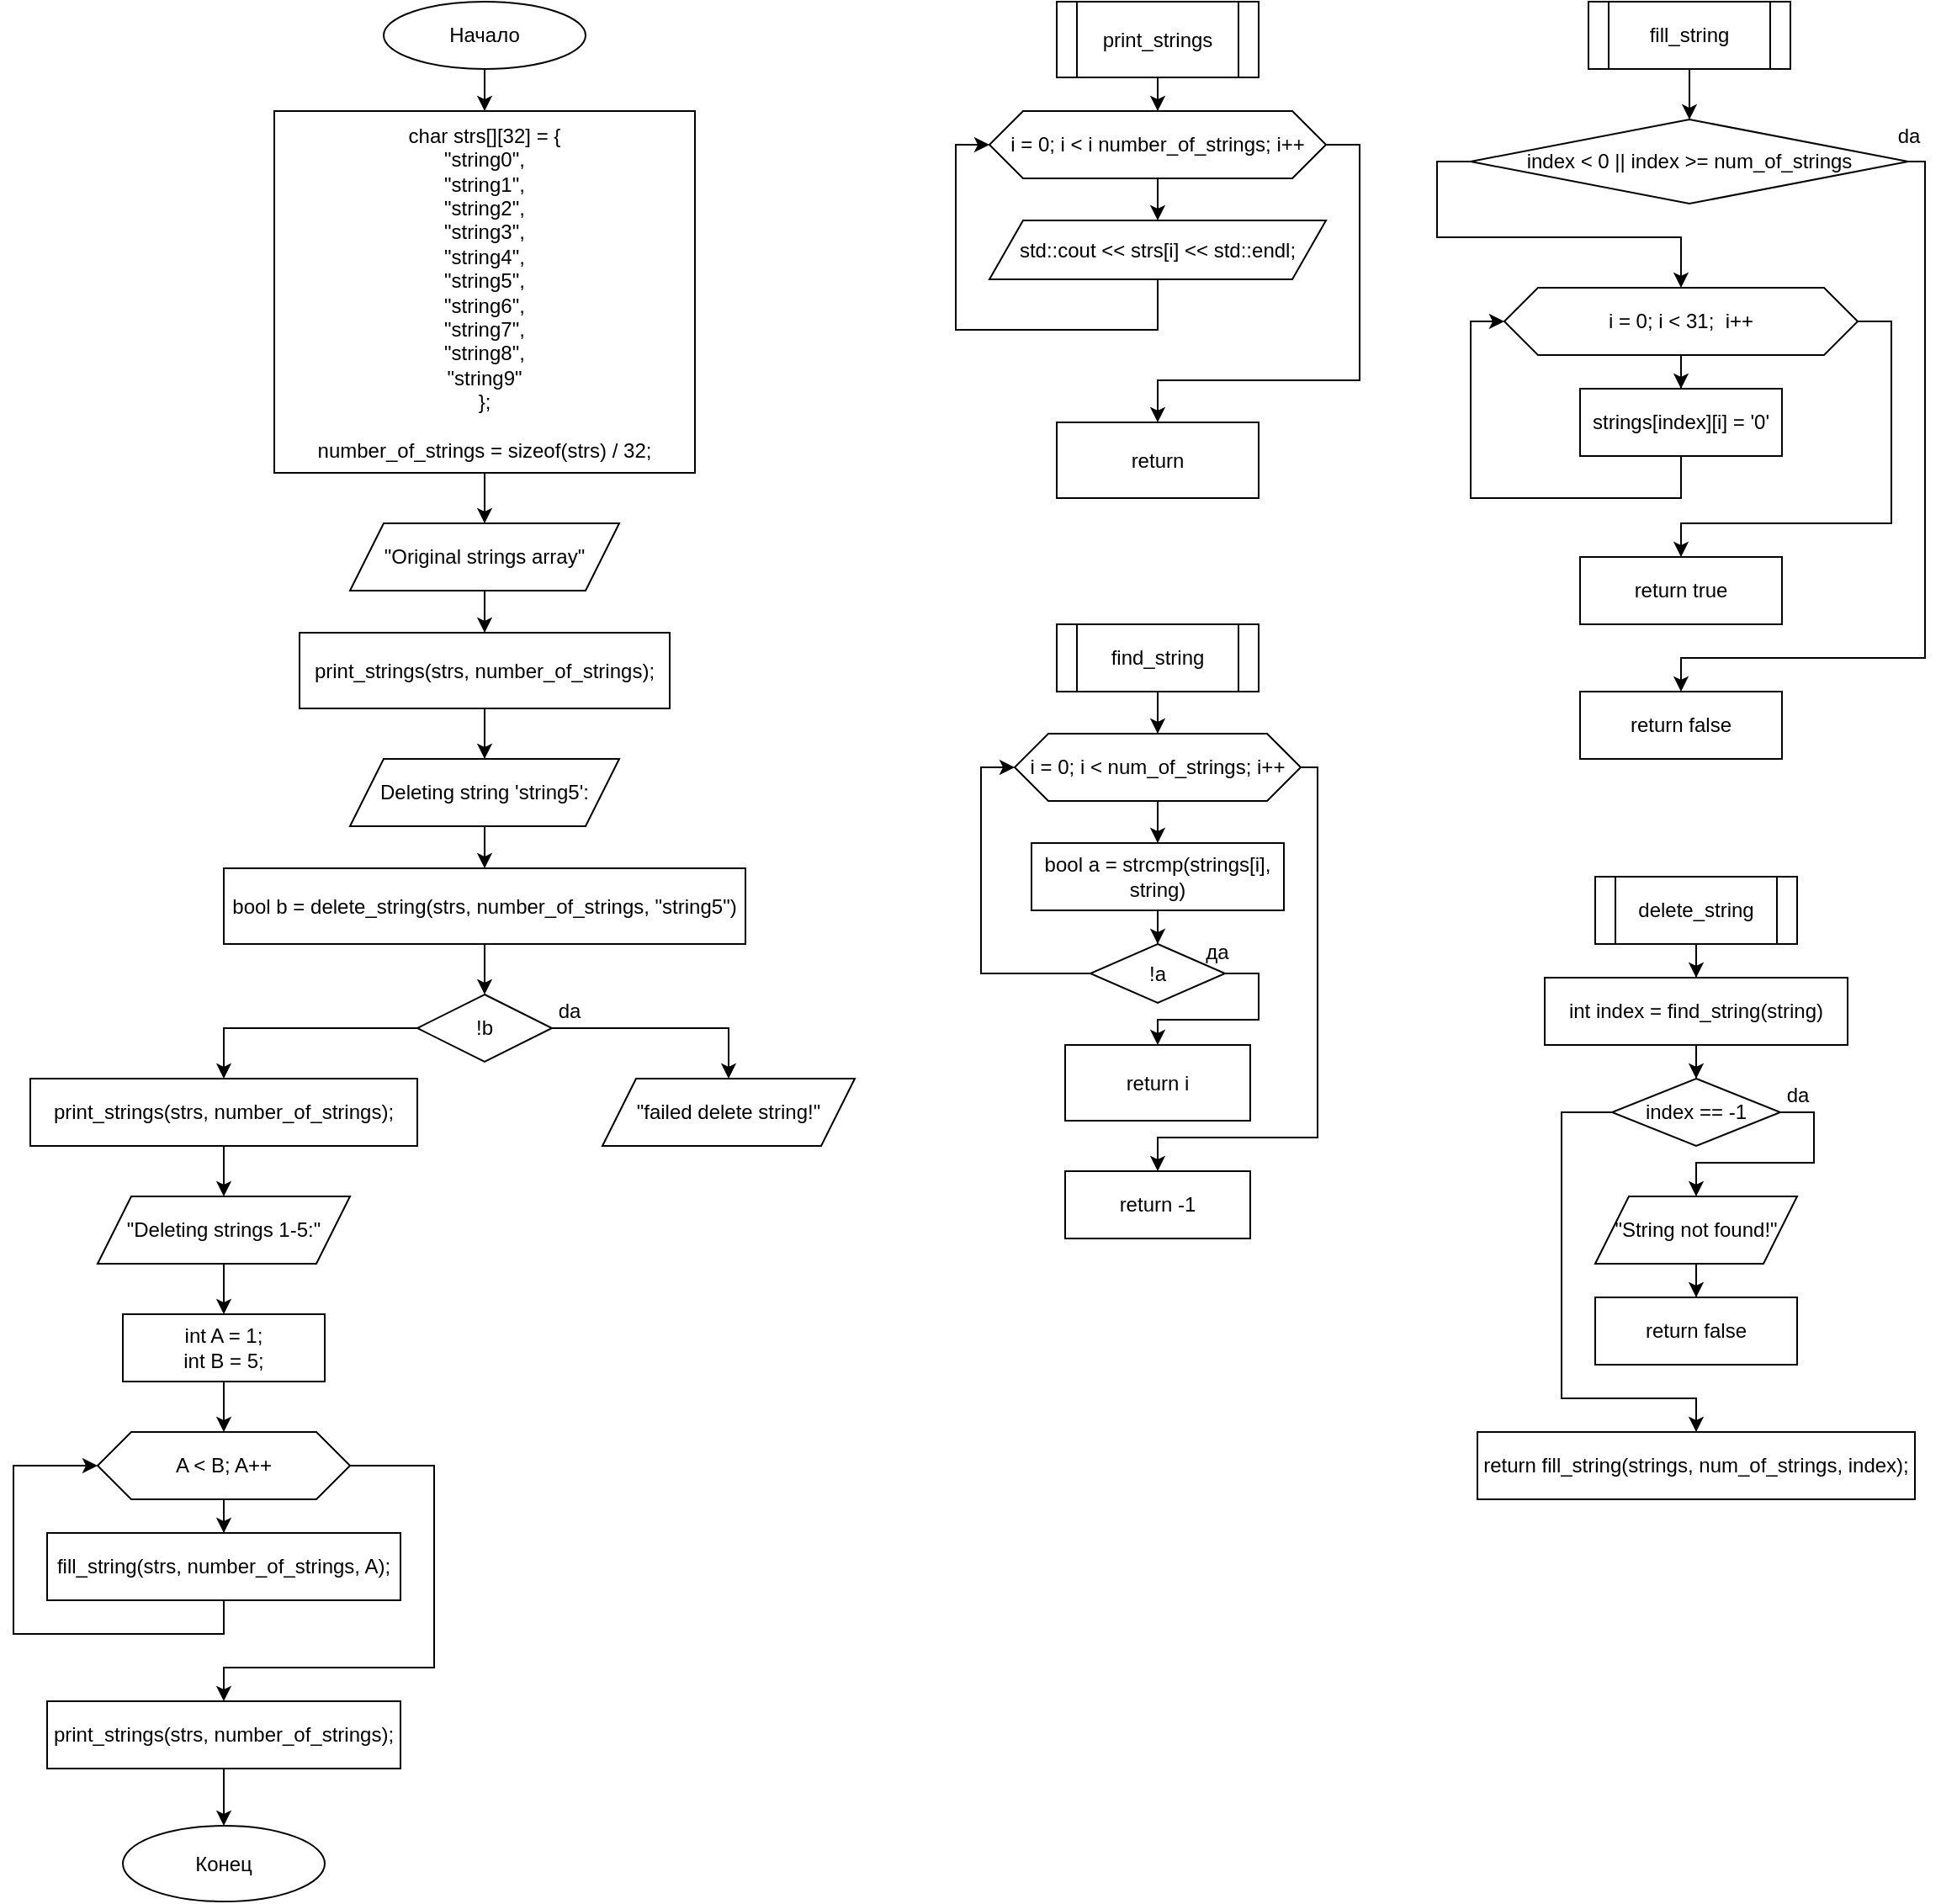 <mxfile version="16.2.2" type="device"><diagram id="C5RBs43oDa-KdzZeNtuy" name="Page-1"><mxGraphModel dx="3015" dy="1134" grid="1" gridSize="10" guides="1" tooltips="1" connect="1" arrows="1" fold="1" page="1" pageScale="1" pageWidth="827" pageHeight="1169" math="0" shadow="0"><root><mxCell id="WIyWlLk6GJQsqaUBKTNV-0"/><mxCell id="WIyWlLk6GJQsqaUBKTNV-1" parent="WIyWlLk6GJQsqaUBKTNV-0"/><mxCell id="HOSE-82aId04n0g5EUPz-2" value="" style="edgeStyle=orthogonalEdgeStyle;rounded=0;orthogonalLoop=1;jettySize=auto;html=1;" edge="1" parent="WIyWlLk6GJQsqaUBKTNV-1" source="HOSE-82aId04n0g5EUPz-0" target="HOSE-82aId04n0g5EUPz-1"><mxGeometry relative="1" as="geometry"/></mxCell><mxCell id="HOSE-82aId04n0g5EUPz-0" value="fill_string" style="shape=process;whiteSpace=wrap;html=1;backgroundOutline=1;" vertex="1" parent="WIyWlLk6GJQsqaUBKTNV-1"><mxGeometry x="835.99" y="40" width="120" height="40" as="geometry"/></mxCell><mxCell id="HOSE-82aId04n0g5EUPz-8" value="" style="edgeStyle=orthogonalEdgeStyle;rounded=0;orthogonalLoop=1;jettySize=auto;html=1;exitX=1;exitY=0.5;exitDx=0;exitDy=0;entryX=0.5;entryY=0;entryDx=0;entryDy=0;" edge="1" parent="WIyWlLk6GJQsqaUBKTNV-1" source="HOSE-82aId04n0g5EUPz-1" target="HOSE-82aId04n0g5EUPz-7"><mxGeometry relative="1" as="geometry"><mxPoint x="1035.99" y="500" as="targetPoint"/><Array as="points"><mxPoint x="1035.99" y="135"/><mxPoint x="1035.99" y="430"/><mxPoint x="890.99" y="430"/></Array></mxGeometry></mxCell><mxCell id="HOSE-82aId04n0g5EUPz-10" value="" style="edgeStyle=orthogonalEdgeStyle;rounded=0;orthogonalLoop=1;jettySize=auto;html=1;exitX=0;exitY=0.5;exitDx=0;exitDy=0;entryX=0.5;entryY=0;entryDx=0;entryDy=0;" edge="1" parent="WIyWlLk6GJQsqaUBKTNV-1" source="HOSE-82aId04n0g5EUPz-1" target="HOSE-82aId04n0g5EUPz-11"><mxGeometry relative="1" as="geometry"><mxPoint x="896.024" y="230.007" as="targetPoint"/><Array as="points"><mxPoint x="745.99" y="135"/><mxPoint x="745.99" y="180"/><mxPoint x="890.99" y="180"/></Array></mxGeometry></mxCell><mxCell id="HOSE-82aId04n0g5EUPz-1" value="index &amp;lt; 0 || index &amp;gt;= num_of_strings" style="rhombus;whiteSpace=wrap;html=1;" vertex="1" parent="WIyWlLk6GJQsqaUBKTNV-1"><mxGeometry x="765.99" y="110" width="260" height="50" as="geometry"/></mxCell><mxCell id="HOSE-82aId04n0g5EUPz-7" value="return false" style="rounded=0;whiteSpace=wrap;html=1;" vertex="1" parent="WIyWlLk6GJQsqaUBKTNV-1"><mxGeometry x="830.99" y="450" width="120" height="40" as="geometry"/></mxCell><mxCell id="HOSE-82aId04n0g5EUPz-13" value="" style="edgeStyle=orthogonalEdgeStyle;rounded=0;orthogonalLoop=1;jettySize=auto;html=1;" edge="1" parent="WIyWlLk6GJQsqaUBKTNV-1" source="HOSE-82aId04n0g5EUPz-11" target="HOSE-82aId04n0g5EUPz-12"><mxGeometry relative="1" as="geometry"/></mxCell><mxCell id="HOSE-82aId04n0g5EUPz-11" value="i = 0; i &amp;lt; 31;&amp;nbsp; i++" style="shape=hexagon;perimeter=hexagonPerimeter2;whiteSpace=wrap;html=1;fixedSize=1;" vertex="1" parent="WIyWlLk6GJQsqaUBKTNV-1"><mxGeometry x="785.99" y="210" width="210" height="40" as="geometry"/></mxCell><mxCell id="HOSE-82aId04n0g5EUPz-15" value="" style="edgeStyle=orthogonalEdgeStyle;rounded=0;orthogonalLoop=1;jettySize=auto;html=1;exitX=1;exitY=0.5;exitDx=0;exitDy=0;" edge="1" parent="WIyWlLk6GJQsqaUBKTNV-1" source="HOSE-82aId04n0g5EUPz-11" target="HOSE-82aId04n0g5EUPz-14"><mxGeometry relative="1" as="geometry"><Array as="points"><mxPoint x="1015.99" y="230"/><mxPoint x="1015.99" y="350"/><mxPoint x="890.99" y="350"/></Array></mxGeometry></mxCell><mxCell id="HOSE-82aId04n0g5EUPz-52" style="edgeStyle=orthogonalEdgeStyle;rounded=0;orthogonalLoop=1;jettySize=auto;html=1;entryX=0;entryY=0.5;entryDx=0;entryDy=0;" edge="1" parent="WIyWlLk6GJQsqaUBKTNV-1" source="HOSE-82aId04n0g5EUPz-12" target="HOSE-82aId04n0g5EUPz-11"><mxGeometry relative="1" as="geometry"><Array as="points"><mxPoint x="890.99" y="335"/><mxPoint x="765.99" y="335"/><mxPoint x="765.99" y="230"/></Array></mxGeometry></mxCell><mxCell id="HOSE-82aId04n0g5EUPz-12" value="strings[index][i] = '0'" style="whiteSpace=wrap;html=1;" vertex="1" parent="WIyWlLk6GJQsqaUBKTNV-1"><mxGeometry x="830.99" y="270" width="120" height="40" as="geometry"/></mxCell><mxCell id="HOSE-82aId04n0g5EUPz-14" value="return true" style="rounded=0;whiteSpace=wrap;html=1;" vertex="1" parent="WIyWlLk6GJQsqaUBKTNV-1"><mxGeometry x="830.99" y="370" width="120" height="40" as="geometry"/></mxCell><mxCell id="HOSE-82aId04n0g5EUPz-16" value="da" style="text;html=1;align=center;verticalAlign=middle;resizable=0;points=[];autosize=1;strokeColor=none;fillColor=none;" vertex="1" parent="WIyWlLk6GJQsqaUBKTNV-1"><mxGeometry x="1010.99" y="110" width="30" height="20" as="geometry"/></mxCell><mxCell id="HOSE-82aId04n0g5EUPz-30" value="" style="edgeStyle=orthogonalEdgeStyle;rounded=0;orthogonalLoop=1;jettySize=auto;html=1;" edge="1" parent="WIyWlLk6GJQsqaUBKTNV-1" source="HOSE-82aId04n0g5EUPz-17" target="HOSE-82aId04n0g5EUPz-29"><mxGeometry relative="1" as="geometry"/></mxCell><mxCell id="HOSE-82aId04n0g5EUPz-17" value="delete_string" style="shape=process;whiteSpace=wrap;html=1;backgroundOutline=1;" vertex="1" parent="WIyWlLk6GJQsqaUBKTNV-1"><mxGeometry x="840" y="560" width="120" height="40" as="geometry"/></mxCell><mxCell id="HOSE-82aId04n0g5EUPz-21" value="" style="edgeStyle=orthogonalEdgeStyle;rounded=0;orthogonalLoop=1;jettySize=auto;html=1;entryX=0.5;entryY=0;entryDx=0;entryDy=0;" edge="1" parent="WIyWlLk6GJQsqaUBKTNV-1" source="HOSE-82aId04n0g5EUPz-19" target="HOSE-82aId04n0g5EUPz-22"><mxGeometry relative="1" as="geometry"><mxPoint x="579" y="490" as="targetPoint"/></mxGeometry></mxCell><mxCell id="HOSE-82aId04n0g5EUPz-19" value="find_string" style="shape=process;whiteSpace=wrap;html=1;backgroundOutline=1;" vertex="1" parent="WIyWlLk6GJQsqaUBKTNV-1"><mxGeometry x="520" y="410" width="120" height="40" as="geometry"/></mxCell><mxCell id="HOSE-82aId04n0g5EUPz-24" value="" style="edgeStyle=orthogonalEdgeStyle;rounded=0;orthogonalLoop=1;jettySize=auto;html=1;" edge="1" parent="WIyWlLk6GJQsqaUBKTNV-1" source="HOSE-82aId04n0g5EUPz-22" target="HOSE-82aId04n0g5EUPz-23"><mxGeometry relative="1" as="geometry"/></mxCell><mxCell id="HOSE-82aId04n0g5EUPz-28" value="" style="edgeStyle=orthogonalEdgeStyle;rounded=0;orthogonalLoop=1;jettySize=auto;html=1;entryX=0.5;entryY=0;entryDx=0;entryDy=0;" edge="1" parent="WIyWlLk6GJQsqaUBKTNV-1" source="HOSE-82aId04n0g5EUPz-22" target="HOSE-82aId04n0g5EUPz-27"><mxGeometry relative="1" as="geometry"><Array as="points"><mxPoint x="675" y="495"/><mxPoint x="675" y="715"/><mxPoint x="580" y="715"/></Array></mxGeometry></mxCell><mxCell id="HOSE-82aId04n0g5EUPz-22" value="i = 0; i &amp;lt; num_of_strings; i++" style="shape=hexagon;perimeter=hexagonPerimeter2;whiteSpace=wrap;html=1;fixedSize=1;" vertex="1" parent="WIyWlLk6GJQsqaUBKTNV-1"><mxGeometry x="495" y="475" width="170" height="40" as="geometry"/></mxCell><mxCell id="HOSE-82aId04n0g5EUPz-26" value="" style="edgeStyle=orthogonalEdgeStyle;rounded=0;orthogonalLoop=1;jettySize=auto;html=1;entryX=0.5;entryY=0;entryDx=0;entryDy=0;" edge="1" parent="WIyWlLk6GJQsqaUBKTNV-1" source="HOSE-82aId04n0g5EUPz-23" target="HOSE-82aId04n0g5EUPz-48"><mxGeometry relative="1" as="geometry"><mxPoint x="580" y="605" as="targetPoint"/></mxGeometry></mxCell><mxCell id="HOSE-82aId04n0g5EUPz-23" value="bool a = strcmp(strings[i], string)" style="whiteSpace=wrap;html=1;" vertex="1" parent="WIyWlLk6GJQsqaUBKTNV-1"><mxGeometry x="505" y="540" width="150" height="40" as="geometry"/></mxCell><mxCell id="HOSE-82aId04n0g5EUPz-25" value="return i" style="whiteSpace=wrap;html=1;" vertex="1" parent="WIyWlLk6GJQsqaUBKTNV-1"><mxGeometry x="525" y="660" width="110" height="45" as="geometry"/></mxCell><mxCell id="HOSE-82aId04n0g5EUPz-27" value="return -1" style="whiteSpace=wrap;html=1;" vertex="1" parent="WIyWlLk6GJQsqaUBKTNV-1"><mxGeometry x="525" y="735" width="110" height="40" as="geometry"/></mxCell><mxCell id="HOSE-82aId04n0g5EUPz-32" value="" style="edgeStyle=orthogonalEdgeStyle;rounded=0;orthogonalLoop=1;jettySize=auto;html=1;" edge="1" parent="WIyWlLk6GJQsqaUBKTNV-1" source="HOSE-82aId04n0g5EUPz-29" target="HOSE-82aId04n0g5EUPz-31"><mxGeometry relative="1" as="geometry"/></mxCell><mxCell id="HOSE-82aId04n0g5EUPz-29" value="int index = find_string(string)" style="whiteSpace=wrap;html=1;" vertex="1" parent="WIyWlLk6GJQsqaUBKTNV-1"><mxGeometry x="810" y="620" width="180" height="40" as="geometry"/></mxCell><mxCell id="HOSE-82aId04n0g5EUPz-34" style="edgeStyle=orthogonalEdgeStyle;rounded=0;orthogonalLoop=1;jettySize=auto;html=1;entryX=0.5;entryY=0;entryDx=0;entryDy=0;exitX=1;exitY=0.5;exitDx=0;exitDy=0;" edge="1" parent="WIyWlLk6GJQsqaUBKTNV-1" source="HOSE-82aId04n0g5EUPz-31" target="HOSE-82aId04n0g5EUPz-33"><mxGeometry relative="1" as="geometry"><Array as="points"><mxPoint x="970" y="700"/><mxPoint x="970" y="730"/><mxPoint x="900" y="730"/></Array></mxGeometry></mxCell><mxCell id="HOSE-82aId04n0g5EUPz-40" value="" style="edgeStyle=orthogonalEdgeStyle;rounded=0;orthogonalLoop=1;jettySize=auto;html=1;entryX=0.5;entryY=0;entryDx=0;entryDy=0;" edge="1" parent="WIyWlLk6GJQsqaUBKTNV-1" source="HOSE-82aId04n0g5EUPz-31" target="HOSE-82aId04n0g5EUPz-39"><mxGeometry relative="1" as="geometry"><Array as="points"><mxPoint x="820" y="700"/><mxPoint x="820" y="870"/><mxPoint x="900" y="870"/></Array></mxGeometry></mxCell><mxCell id="HOSE-82aId04n0g5EUPz-31" value="index == -1" style="rhombus;whiteSpace=wrap;html=1;" vertex="1" parent="WIyWlLk6GJQsqaUBKTNV-1"><mxGeometry x="850" y="680" width="100" height="40" as="geometry"/></mxCell><mxCell id="HOSE-82aId04n0g5EUPz-36" value="" style="edgeStyle=orthogonalEdgeStyle;rounded=0;orthogonalLoop=1;jettySize=auto;html=1;" edge="1" parent="WIyWlLk6GJQsqaUBKTNV-1" source="HOSE-82aId04n0g5EUPz-33" target="HOSE-82aId04n0g5EUPz-35"><mxGeometry relative="1" as="geometry"/></mxCell><mxCell id="HOSE-82aId04n0g5EUPz-33" value="&quot;String not found!&quot;" style="shape=parallelogram;perimeter=parallelogramPerimeter;whiteSpace=wrap;html=1;fixedSize=1;" vertex="1" parent="WIyWlLk6GJQsqaUBKTNV-1"><mxGeometry x="840" y="750" width="120" height="40" as="geometry"/></mxCell><mxCell id="HOSE-82aId04n0g5EUPz-35" value="return false" style="whiteSpace=wrap;html=1;" vertex="1" parent="WIyWlLk6GJQsqaUBKTNV-1"><mxGeometry x="840" y="810" width="120" height="40" as="geometry"/></mxCell><mxCell id="HOSE-82aId04n0g5EUPz-38" value="da" style="text;html=1;align=center;verticalAlign=middle;resizable=0;points=[];autosize=1;strokeColor=none;fillColor=none;" vertex="1" parent="WIyWlLk6GJQsqaUBKTNV-1"><mxGeometry x="945" y="680" width="30" height="20" as="geometry"/></mxCell><mxCell id="HOSE-82aId04n0g5EUPz-39" value="return&amp;nbsp;fill_string(strings, num_of_strings, index);" style="whiteSpace=wrap;html=1;" vertex="1" parent="WIyWlLk6GJQsqaUBKTNV-1"><mxGeometry x="770" y="890" width="260" height="40" as="geometry"/></mxCell><mxCell id="HOSE-82aId04n0g5EUPz-44" style="edgeStyle=orthogonalEdgeStyle;rounded=0;orthogonalLoop=1;jettySize=auto;html=1;entryX=0.5;entryY=0;entryDx=0;entryDy=0;" edge="1" parent="WIyWlLk6GJQsqaUBKTNV-1" source="HOSE-82aId04n0g5EUPz-43" target="HOSE-82aId04n0g5EUPz-45"><mxGeometry relative="1" as="geometry"><mxPoint x="580" y="115" as="targetPoint"/></mxGeometry></mxCell><mxCell id="HOSE-82aId04n0g5EUPz-43" value="print_strings" style="shape=process;whiteSpace=wrap;html=1;backgroundOutline=1;" vertex="1" parent="WIyWlLk6GJQsqaUBKTNV-1"><mxGeometry x="520" y="40" width="120" height="45" as="geometry"/></mxCell><mxCell id="HOSE-82aId04n0g5EUPz-47" value="" style="edgeStyle=orthogonalEdgeStyle;rounded=0;orthogonalLoop=1;jettySize=auto;html=1;" edge="1" parent="WIyWlLk6GJQsqaUBKTNV-1" source="HOSE-82aId04n0g5EUPz-45" target="HOSE-82aId04n0g5EUPz-46"><mxGeometry relative="1" as="geometry"/></mxCell><mxCell id="HOSE-82aId04n0g5EUPz-54" style="edgeStyle=orthogonalEdgeStyle;rounded=0;orthogonalLoop=1;jettySize=auto;html=1;exitX=1;exitY=0.5;exitDx=0;exitDy=0;entryX=0.5;entryY=0;entryDx=0;entryDy=0;" edge="1" parent="WIyWlLk6GJQsqaUBKTNV-1" source="HOSE-82aId04n0g5EUPz-45" target="HOSE-82aId04n0g5EUPz-55"><mxGeometry relative="1" as="geometry"><mxPoint x="640" y="275" as="targetPoint"/><Array as="points"><mxPoint x="700" y="125"/><mxPoint x="700" y="265"/><mxPoint x="580" y="265"/></Array></mxGeometry></mxCell><mxCell id="HOSE-82aId04n0g5EUPz-45" value="i = 0; i &amp;lt;&amp;nbsp;i number_of_strings; i++" style="shape=hexagon;perimeter=hexagonPerimeter2;whiteSpace=wrap;html=1;fixedSize=1;" vertex="1" parent="WIyWlLk6GJQsqaUBKTNV-1"><mxGeometry x="480" y="105" width="200" height="40" as="geometry"/></mxCell><mxCell id="HOSE-82aId04n0g5EUPz-53" style="edgeStyle=orthogonalEdgeStyle;rounded=0;orthogonalLoop=1;jettySize=auto;html=1;entryX=0;entryY=0.5;entryDx=0;entryDy=0;" edge="1" parent="WIyWlLk6GJQsqaUBKTNV-1" source="HOSE-82aId04n0g5EUPz-46" target="HOSE-82aId04n0g5EUPz-45"><mxGeometry relative="1" as="geometry"><Array as="points"><mxPoint x="580" y="235"/><mxPoint x="460" y="235"/><mxPoint x="460" y="125"/></Array></mxGeometry></mxCell><mxCell id="HOSE-82aId04n0g5EUPz-46" value="std::cout &amp;lt;&amp;lt; strs[i] &amp;lt;&amp;lt; std::endl;" style="shape=parallelogram;perimeter=parallelogramPerimeter;whiteSpace=wrap;html=1;fixedSize=1;" vertex="1" parent="WIyWlLk6GJQsqaUBKTNV-1"><mxGeometry x="480" y="170" width="200" height="35" as="geometry"/></mxCell><mxCell id="HOSE-82aId04n0g5EUPz-49" style="edgeStyle=orthogonalEdgeStyle;rounded=0;orthogonalLoop=1;jettySize=auto;html=1;entryX=0.5;entryY=0;entryDx=0;entryDy=0;exitX=1;exitY=0.5;exitDx=0;exitDy=0;" edge="1" parent="WIyWlLk6GJQsqaUBKTNV-1" source="HOSE-82aId04n0g5EUPz-48" target="HOSE-82aId04n0g5EUPz-25"><mxGeometry relative="1" as="geometry"><Array as="points"><mxPoint x="640" y="617"/><mxPoint x="640" y="645"/><mxPoint x="580" y="645"/></Array></mxGeometry></mxCell><mxCell id="HOSE-82aId04n0g5EUPz-51" style="edgeStyle=orthogonalEdgeStyle;rounded=0;orthogonalLoop=1;jettySize=auto;html=1;entryX=0;entryY=0.5;entryDx=0;entryDy=0;" edge="1" parent="WIyWlLk6GJQsqaUBKTNV-1" source="HOSE-82aId04n0g5EUPz-48" target="HOSE-82aId04n0g5EUPz-22"><mxGeometry relative="1" as="geometry"><Array as="points"><mxPoint x="475" y="617"/><mxPoint x="475" y="495"/></Array></mxGeometry></mxCell><mxCell id="HOSE-82aId04n0g5EUPz-48" value="!a" style="rhombus;whiteSpace=wrap;html=1;" vertex="1" parent="WIyWlLk6GJQsqaUBKTNV-1"><mxGeometry x="540" y="600" width="80" height="35" as="geometry"/></mxCell><mxCell id="HOSE-82aId04n0g5EUPz-50" value="да" style="text;html=1;align=center;verticalAlign=middle;resizable=0;points=[];autosize=1;strokeColor=none;fillColor=none;" vertex="1" parent="WIyWlLk6GJQsqaUBKTNV-1"><mxGeometry x="600" y="595" width="30" height="20" as="geometry"/></mxCell><mxCell id="HOSE-82aId04n0g5EUPz-55" value="return" style="rounded=0;whiteSpace=wrap;html=1;" vertex="1" parent="WIyWlLk6GJQsqaUBKTNV-1"><mxGeometry x="520" y="290" width="120" height="45" as="geometry"/></mxCell><mxCell id="HOSE-82aId04n0g5EUPz-60" value="" style="edgeStyle=orthogonalEdgeStyle;rounded=0;orthogonalLoop=1;jettySize=auto;html=1;" edge="1" parent="WIyWlLk6GJQsqaUBKTNV-1" source="HOSE-82aId04n0g5EUPz-56" target="HOSE-82aId04n0g5EUPz-59"><mxGeometry relative="1" as="geometry"/></mxCell><mxCell id="HOSE-82aId04n0g5EUPz-56" value="Начало" style="ellipse;whiteSpace=wrap;html=1;" vertex="1" parent="WIyWlLk6GJQsqaUBKTNV-1"><mxGeometry x="120" y="40" width="120" height="40" as="geometry"/></mxCell><mxCell id="HOSE-82aId04n0g5EUPz-57" value="Конец" style="ellipse;whiteSpace=wrap;html=1;" vertex="1" parent="WIyWlLk6GJQsqaUBKTNV-1"><mxGeometry x="-35" y="1124" width="120" height="45" as="geometry"/></mxCell><mxCell id="HOSE-82aId04n0g5EUPz-62" style="edgeStyle=orthogonalEdgeStyle;rounded=0;orthogonalLoop=1;jettySize=auto;html=1;entryX=0.5;entryY=0;entryDx=0;entryDy=0;" edge="1" parent="WIyWlLk6GJQsqaUBKTNV-1" source="HOSE-82aId04n0g5EUPz-59" target="HOSE-82aId04n0g5EUPz-61"><mxGeometry relative="1" as="geometry"/></mxCell><mxCell id="HOSE-82aId04n0g5EUPz-59" value="&lt;div&gt;&lt;span&gt;&#9;&lt;/span&gt;char strs[][32] = {&lt;/div&gt;&lt;div&gt;&lt;span&gt;&#9;&#9;&lt;/span&gt;&quot;string0&quot;,&lt;/div&gt;&lt;div&gt;&lt;span&gt;&#9;&#9;&lt;/span&gt;&quot;string1&quot;,&lt;/div&gt;&lt;div&gt;&lt;span&gt;&#9;&#9;&lt;/span&gt;&quot;string2&quot;,&lt;/div&gt;&lt;div&gt;&lt;span&gt;&#9;&#9;&lt;/span&gt;&quot;string3&quot;,&lt;/div&gt;&lt;div&gt;&lt;span&gt;&#9;&#9;&lt;/span&gt;&quot;string4&quot;,&lt;/div&gt;&lt;div&gt;&lt;span&gt;&#9;&#9;&lt;/span&gt;&quot;string5&quot;,&lt;/div&gt;&lt;div&gt;&lt;span&gt;&#9;&#9;&lt;/span&gt;&quot;string6&quot;,&lt;/div&gt;&lt;div&gt;&lt;span&gt;&#9;&#9;&lt;/span&gt;&quot;string7&quot;,&lt;/div&gt;&lt;div&gt;&lt;span&gt;&#9;&#9;&lt;/span&gt;&quot;string8&quot;,&lt;/div&gt;&lt;div&gt;&lt;span&gt;&#9;&#9;&lt;/span&gt;&quot;string9&quot;&lt;/div&gt;&lt;div&gt;&lt;span&gt;&#9;&lt;/span&gt;};&lt;/div&gt;&lt;div&gt;&lt;br&gt;&lt;/div&gt;&lt;div&gt;number_of_strings&amp;nbsp;= sizeof(strs) / 32;&lt;br&gt;&lt;/div&gt;" style="whiteSpace=wrap;html=1;" vertex="1" parent="WIyWlLk6GJQsqaUBKTNV-1"><mxGeometry x="55" y="105" width="250" height="215" as="geometry"/></mxCell><mxCell id="HOSE-82aId04n0g5EUPz-64" value="" style="edgeStyle=orthogonalEdgeStyle;rounded=0;orthogonalLoop=1;jettySize=auto;html=1;" edge="1" parent="WIyWlLk6GJQsqaUBKTNV-1" source="HOSE-82aId04n0g5EUPz-61" target="HOSE-82aId04n0g5EUPz-63"><mxGeometry relative="1" as="geometry"/></mxCell><mxCell id="HOSE-82aId04n0g5EUPz-61" value="&quot;Original strings array&quot;" style="shape=parallelogram;perimeter=parallelogramPerimeter;whiteSpace=wrap;html=1;fixedSize=1;" vertex="1" parent="WIyWlLk6GJQsqaUBKTNV-1"><mxGeometry x="100" y="350" width="160" height="40" as="geometry"/></mxCell><mxCell id="HOSE-82aId04n0g5EUPz-66" style="edgeStyle=orthogonalEdgeStyle;rounded=0;orthogonalLoop=1;jettySize=auto;html=1;entryX=0.5;entryY=0;entryDx=0;entryDy=0;" edge="1" parent="WIyWlLk6GJQsqaUBKTNV-1" source="HOSE-82aId04n0g5EUPz-63" target="HOSE-82aId04n0g5EUPz-65"><mxGeometry relative="1" as="geometry"/></mxCell><mxCell id="HOSE-82aId04n0g5EUPz-63" value="print_strings(strs, number_of_strings);" style="whiteSpace=wrap;html=1;" vertex="1" parent="WIyWlLk6GJQsqaUBKTNV-1"><mxGeometry x="70" y="415" width="220" height="45" as="geometry"/></mxCell><mxCell id="HOSE-82aId04n0g5EUPz-68" value="" style="edgeStyle=orthogonalEdgeStyle;rounded=0;orthogonalLoop=1;jettySize=auto;html=1;" edge="1" parent="WIyWlLk6GJQsqaUBKTNV-1" source="HOSE-82aId04n0g5EUPz-65" target="HOSE-82aId04n0g5EUPz-67"><mxGeometry relative="1" as="geometry"/></mxCell><mxCell id="HOSE-82aId04n0g5EUPz-65" value="Deleting string 'string5':" style="shape=parallelogram;perimeter=parallelogramPerimeter;whiteSpace=wrap;html=1;fixedSize=1;" vertex="1" parent="WIyWlLk6GJQsqaUBKTNV-1"><mxGeometry x="100" y="490" width="160" height="40" as="geometry"/></mxCell><mxCell id="HOSE-82aId04n0g5EUPz-70" value="" style="edgeStyle=orthogonalEdgeStyle;rounded=0;orthogonalLoop=1;jettySize=auto;html=1;" edge="1" parent="WIyWlLk6GJQsqaUBKTNV-1" source="HOSE-82aId04n0g5EUPz-67" target="HOSE-82aId04n0g5EUPz-69"><mxGeometry relative="1" as="geometry"/></mxCell><mxCell id="HOSE-82aId04n0g5EUPz-67" value="bool b =&amp;nbsp;delete_string(strs, number_of_strings, &quot;string5&quot;)" style="whiteSpace=wrap;html=1;" vertex="1" parent="WIyWlLk6GJQsqaUBKTNV-1"><mxGeometry x="25" y="555" width="310" height="45" as="geometry"/></mxCell><mxCell id="HOSE-82aId04n0g5EUPz-71" style="edgeStyle=orthogonalEdgeStyle;rounded=0;orthogonalLoop=1;jettySize=auto;html=1;entryX=0.5;entryY=0;entryDx=0;entryDy=0;exitX=1;exitY=0.5;exitDx=0;exitDy=0;" edge="1" parent="WIyWlLk6GJQsqaUBKTNV-1" source="HOSE-82aId04n0g5EUPz-69" target="HOSE-82aId04n0g5EUPz-72"><mxGeometry relative="1" as="geometry"><mxPoint x="270" y="650" as="targetPoint"/><Array as="points"><mxPoint x="325" y="650"/></Array></mxGeometry></mxCell><mxCell id="HOSE-82aId04n0g5EUPz-74" style="edgeStyle=orthogonalEdgeStyle;rounded=0;orthogonalLoop=1;jettySize=auto;html=1;entryX=0.5;entryY=0;entryDx=0;entryDy=0;" edge="1" parent="WIyWlLk6GJQsqaUBKTNV-1" source="HOSE-82aId04n0g5EUPz-69" target="HOSE-82aId04n0g5EUPz-75"><mxGeometry relative="1" as="geometry"><mxPoint x="90" y="660" as="targetPoint"/><Array as="points"><mxPoint x="25" y="650"/></Array></mxGeometry></mxCell><mxCell id="HOSE-82aId04n0g5EUPz-69" value="!b" style="rhombus;whiteSpace=wrap;html=1;" vertex="1" parent="WIyWlLk6GJQsqaUBKTNV-1"><mxGeometry x="140" y="630" width="80" height="40" as="geometry"/></mxCell><mxCell id="HOSE-82aId04n0g5EUPz-72" value="&quot;failed delete string!&quot;" style="shape=parallelogram;perimeter=parallelogramPerimeter;whiteSpace=wrap;html=1;fixedSize=1;" vertex="1" parent="WIyWlLk6GJQsqaUBKTNV-1"><mxGeometry x="250" y="680" width="150" height="40" as="geometry"/></mxCell><mxCell id="HOSE-82aId04n0g5EUPz-73" value="da" style="text;html=1;align=center;verticalAlign=middle;resizable=0;points=[];autosize=1;strokeColor=none;fillColor=none;" vertex="1" parent="WIyWlLk6GJQsqaUBKTNV-1"><mxGeometry x="215" y="630" width="30" height="20" as="geometry"/></mxCell><mxCell id="HOSE-82aId04n0g5EUPz-76" style="edgeStyle=orthogonalEdgeStyle;rounded=0;orthogonalLoop=1;jettySize=auto;html=1;entryX=0.5;entryY=0;entryDx=0;entryDy=0;" edge="1" parent="WIyWlLk6GJQsqaUBKTNV-1" source="HOSE-82aId04n0g5EUPz-75" target="HOSE-82aId04n0g5EUPz-77"><mxGeometry relative="1" as="geometry"><mxPoint x="25" y="750" as="targetPoint"/></mxGeometry></mxCell><mxCell id="HOSE-82aId04n0g5EUPz-75" value="print_strings(strs, number_of_strings);" style="rounded=0;whiteSpace=wrap;html=1;" vertex="1" parent="WIyWlLk6GJQsqaUBKTNV-1"><mxGeometry x="-90" y="680" width="230" height="40" as="geometry"/></mxCell><mxCell id="HOSE-82aId04n0g5EUPz-79" value="" style="edgeStyle=orthogonalEdgeStyle;rounded=0;orthogonalLoop=1;jettySize=auto;html=1;" edge="1" parent="WIyWlLk6GJQsqaUBKTNV-1" source="HOSE-82aId04n0g5EUPz-77" target="HOSE-82aId04n0g5EUPz-78"><mxGeometry relative="1" as="geometry"/></mxCell><mxCell id="HOSE-82aId04n0g5EUPz-77" value="&quot;Deleting strings 1-5:&quot;" style="shape=parallelogram;perimeter=parallelogramPerimeter;whiteSpace=wrap;html=1;fixedSize=1;" vertex="1" parent="WIyWlLk6GJQsqaUBKTNV-1"><mxGeometry x="-50" y="750" width="150" height="40" as="geometry"/></mxCell><mxCell id="HOSE-82aId04n0g5EUPz-80" style="edgeStyle=orthogonalEdgeStyle;rounded=0;orthogonalLoop=1;jettySize=auto;html=1;entryX=0.5;entryY=0;entryDx=0;entryDy=0;" edge="1" parent="WIyWlLk6GJQsqaUBKTNV-1" source="HOSE-82aId04n0g5EUPz-78" target="HOSE-82aId04n0g5EUPz-81"><mxGeometry relative="1" as="geometry"><mxPoint x="25" y="880" as="targetPoint"/></mxGeometry></mxCell><mxCell id="HOSE-82aId04n0g5EUPz-78" value="&lt;div&gt;&lt;span&gt;&#9;&lt;/span&gt;int A = 1;&lt;/div&gt;&lt;div&gt;&lt;span&gt;&#9;&lt;/span&gt;int B = 5;&lt;/div&gt;" style="whiteSpace=wrap;html=1;" vertex="1" parent="WIyWlLk6GJQsqaUBKTNV-1"><mxGeometry x="-35" y="820" width="120" height="40" as="geometry"/></mxCell><mxCell id="HOSE-82aId04n0g5EUPz-83" value="" style="edgeStyle=orthogonalEdgeStyle;rounded=0;orthogonalLoop=1;jettySize=auto;html=1;" edge="1" parent="WIyWlLk6GJQsqaUBKTNV-1" source="HOSE-82aId04n0g5EUPz-81" target="HOSE-82aId04n0g5EUPz-82"><mxGeometry relative="1" as="geometry"/></mxCell><mxCell id="HOSE-82aId04n0g5EUPz-81" value="A &amp;lt; B; A++" style="shape=hexagon;perimeter=hexagonPerimeter2;whiteSpace=wrap;html=1;fixedSize=1;" vertex="1" parent="WIyWlLk6GJQsqaUBKTNV-1"><mxGeometry x="-50" y="890" width="150" height="40" as="geometry"/></mxCell><mxCell id="HOSE-82aId04n0g5EUPz-84" style="edgeStyle=orthogonalEdgeStyle;rounded=0;orthogonalLoop=1;jettySize=auto;html=1;entryX=0;entryY=0.5;entryDx=0;entryDy=0;" edge="1" parent="WIyWlLk6GJQsqaUBKTNV-1" source="HOSE-82aId04n0g5EUPz-82" target="HOSE-82aId04n0g5EUPz-81"><mxGeometry relative="1" as="geometry"><Array as="points"><mxPoint x="25" y="1010"/><mxPoint x="-100" y="1010"/><mxPoint x="-100" y="910"/></Array></mxGeometry></mxCell><mxCell id="HOSE-82aId04n0g5EUPz-86" value="" style="edgeStyle=orthogonalEdgeStyle;rounded=0;orthogonalLoop=1;jettySize=auto;html=1;exitX=1;exitY=0.5;exitDx=0;exitDy=0;entryX=0.5;entryY=0;entryDx=0;entryDy=0;" edge="1" parent="WIyWlLk6GJQsqaUBKTNV-1" source="HOSE-82aId04n0g5EUPz-81" target="HOSE-82aId04n0g5EUPz-85"><mxGeometry relative="1" as="geometry"><Array as="points"><mxPoint x="150" y="910"/><mxPoint x="150" y="1030"/><mxPoint x="25" y="1030"/></Array></mxGeometry></mxCell><mxCell id="HOSE-82aId04n0g5EUPz-82" value="fill_string(strs, number_of_strings, A);" style="whiteSpace=wrap;html=1;" vertex="1" parent="WIyWlLk6GJQsqaUBKTNV-1"><mxGeometry x="-80" y="950" width="210" height="40" as="geometry"/></mxCell><mxCell id="HOSE-82aId04n0g5EUPz-88" style="edgeStyle=orthogonalEdgeStyle;rounded=0;orthogonalLoop=1;jettySize=auto;html=1;entryX=0.5;entryY=0;entryDx=0;entryDy=0;" edge="1" parent="WIyWlLk6GJQsqaUBKTNV-1" source="HOSE-82aId04n0g5EUPz-85" target="HOSE-82aId04n0g5EUPz-57"><mxGeometry relative="1" as="geometry"><Array as="points"><mxPoint x="25" y="1120"/></Array></mxGeometry></mxCell><mxCell id="HOSE-82aId04n0g5EUPz-85" value="print_strings(strs, number_of_strings);" style="whiteSpace=wrap;html=1;" vertex="1" parent="WIyWlLk6GJQsqaUBKTNV-1"><mxGeometry x="-80" y="1050" width="210" height="40" as="geometry"/></mxCell></root></mxGraphModel></diagram></mxfile>